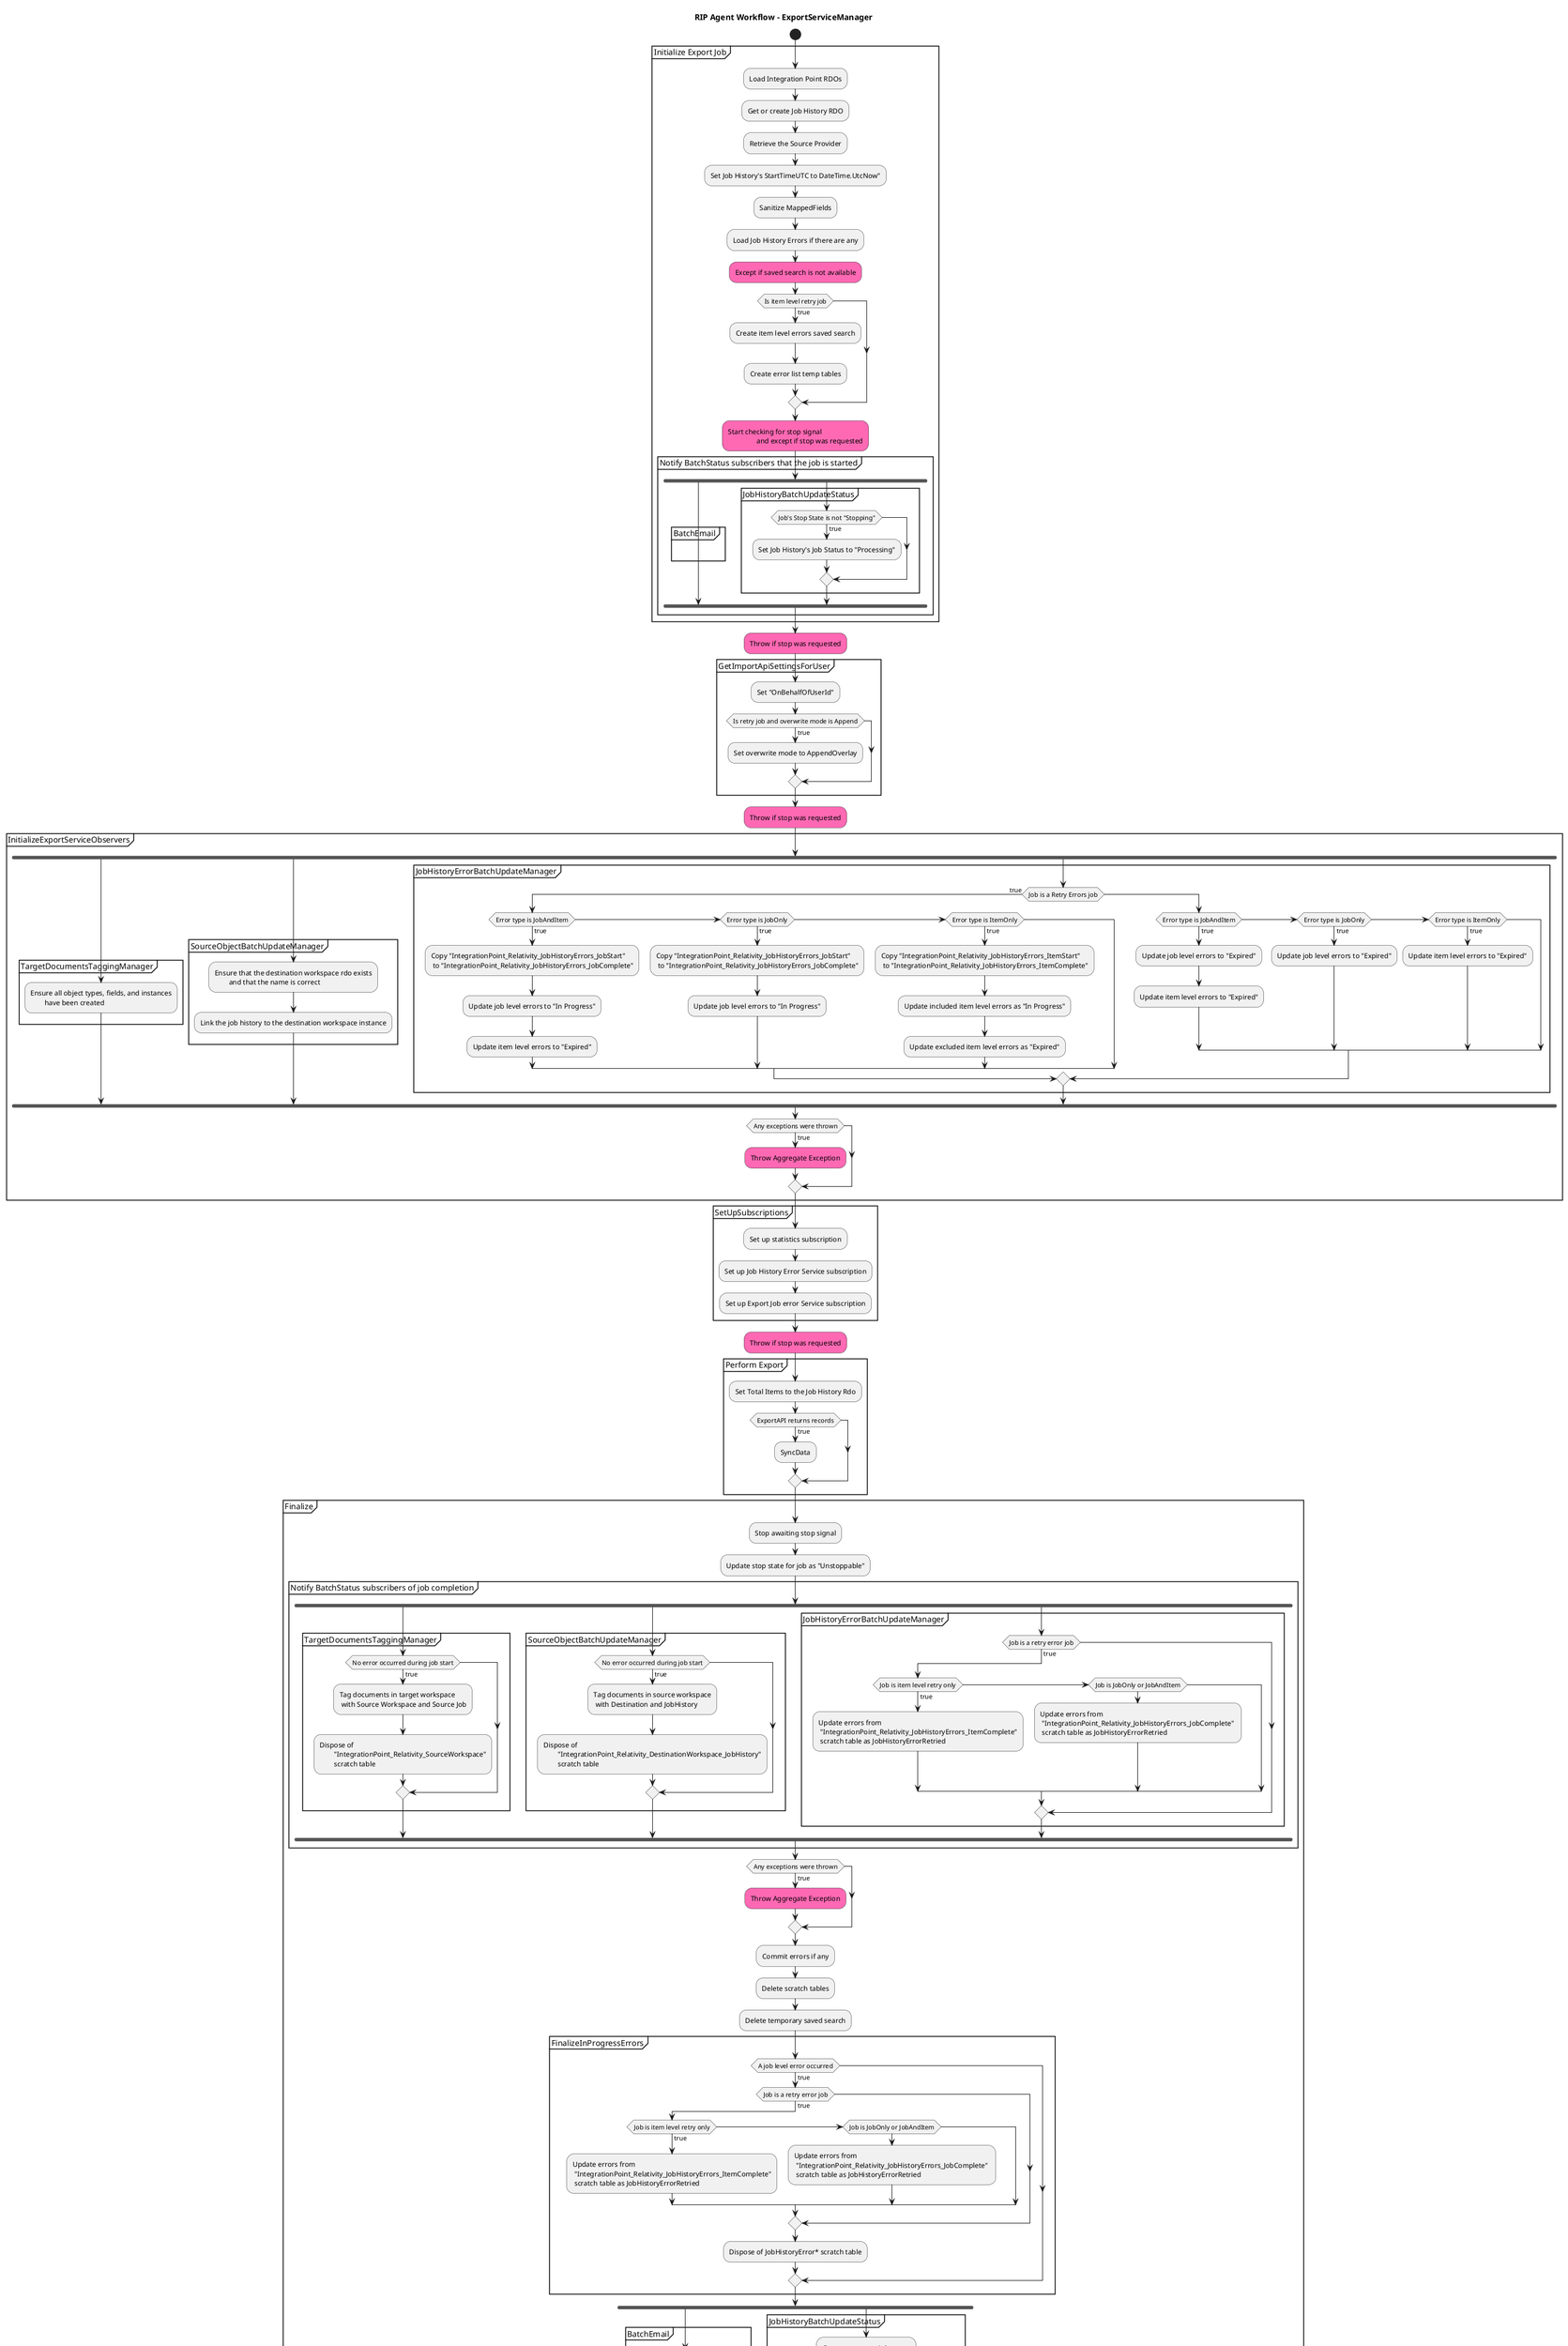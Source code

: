 @startuml
title RIP Agent Workflow - ExportServiceManager

start

partition "Initialize Export Job" {
	:Load Integration Point RDOs;
	:Get or create Job History RDO;
	:Retrieve the Source Provider;
	:Set Job History's StartTimeUTC to DateTime.UtcNow";
	:Sanitize MappedFields;
	:Load Job History Errors if there are any;
#hotpink:Except if saved search is not available;
	if (Is item level retry job) then (true)
		:Create item level errors saved search;
	:Create error list temp tables;
	endif
#hotpink:Start checking for stop signal
		and except if stop was requested;
	partition "Notify BatchStatus subscribers that the job is started" {
		fork
			partition "BatchEmail" {
			}
		fork again
			partition "JobHistoryBatchUpdateStatus" {
				if (Job's Stop State is not "Stopping") then (true)
					:Set Job History's Job Status to "Processing";
					 endif
			}
		end fork
	}
}

#hotpink:Throw if stop was requested;

partition GetImportApiSettingsForUser {
	:Set "OnBehalfOfUserId";
	if (Is retry job and overwrite mode is Append) then (true)
		:Set overwrite mode to AppendOverlay;
	endif
}

#hotpink:Throw if stop was requested;

partition InitializeExportServiceObservers {
	fork
		partition TargetDocumentsTaggingManager {
			:Ensure all object types, fields, and instances
				have been created;
		}
	fork again
		partition SourceObjectBatchUpdateManager {
			:Ensure that the destination workspace rdo exists
				and that the name is correct;
			:Link the job history to the destination workspace instance;
		}
	fork again
		partition JobHistoryErrorBatchUpdateManager {
			if (Job is a Retry Errors job) then (true)
				if (Error type is JobAndItem) then (true)
					:Copy "IntegrationPoint_Relativity_JobHistoryErrors_JobStart"
					 to "IntegrationPoint_Relativity_JobHistoryErrors_JobComplete";
					 :Update job level errors to "In Progress";
					 :Update item level errors to "Expired";
					 elseif (Error type is JobOnly) then (true)
						 :Copy "IntegrationPoint_Relativity_JobHistoryErrors_JobStart"
						  to "IntegrationPoint_Relativity_JobHistoryErrors_JobComplete";
						  :Update job level errors to "In Progress";
						  elseif (Error type is ItemOnly) then (true)
							  :Copy "IntegrationPoint_Relativity_JobHistoryErrors_ItemStart"
							   to "IntegrationPoint_Relativity_JobHistoryErrors_ItemComplete";
							   :Update included item level errors as "In Progress";
							   :Update excluded item level errors as "Expired";
							   endif
				else
					if (Error type is JobAndItem) then (true)
						:Update job level errors to "Expired";
						 :Update item level errors to "Expired";
						 elseif (Error type is JobOnly) then (true)
							 :Update job level errors to "Expired";
							  elseif (Error type is ItemOnly) then (true)
								  :Update item level errors to "Expired";
								   endif
									   endif
		}
	end fork

		if (Any exceptions were thrown) then (true)
#hotpink:Throw Aggregate Exception;
			endif
}

partition SetUpSubscriptions {
	:Set up statistics subscription;
	:Set up Job History Error Service subscription;
	:Set up Export Job error Service subscription;
}

#hotpink:Throw if stop was requested;

partition "Perform Export" {
	:Set Total Items to the Job History Rdo;
	if (ExportAPI returns records) then (true)
		:SyncData;
	endif
}

partition "Finalize" {
	:Stop awaiting stop signal;
	:Update stop state for job as "Unstoppable";

	partition "Notify BatchStatus subscribers of job completion" {
		fork
			partition TargetDocumentsTaggingManager {
				if (No error occurred during job start) then (true)
					:Tag documents in target workspace
					 with Source Workspace and Source Job;
				:Dispose of 
					"IntegrationPoint_Relativity_SourceWorkspace"
					scratch table;
				endif
			}
		fork again
			partition SourceObjectBatchUpdateManager {
				if (No error occurred during job start) then (true)
					:Tag documents in source workspace
					 with Destination and JobHistory;

				:Dispose of
					"IntegrationPoint_Relativity_DestinationWorkspace_JobHistory"
					scratch table;
				endif
			}
		fork again
			partition JobHistoryErrorBatchUpdateManager {
				if (Job is a retry error job) then (true)
					if (Job is item level retry only) then (true)
						:Update errors from 
						 "IntegrationPoint_Relativity_JobHistoryErrors_ItemComplete"
						 scratch table as JobHistoryErrorRetried;
				elseif (Job is JobOnly or JobAndItem)
					:Update errors from 
					 "IntegrationPoint_Relativity_JobHistoryErrors_JobComplete" 
					 scratch table as JobHistoryErrorRetried;
				endif
					endif
			}
		end fork
	}

	if (Any exceptions were thrown) then (true)
#hotpink:Throw Aggregate Exception;
		endif

			:Commit errors if any;
	:Delete scratch tables;
	:Delete temporary saved search;

	partition "FinalizeInProgressErrors" {
		if (A job level error occurred) then (true)
			if (Job is a retry error job) then (true)
				if (Job is item level retry only) then (true)
					:Update errors from 
					 "IntegrationPoint_Relativity_JobHistoryErrors_ItemComplete"
					 scratch table as JobHistoryErrorRetried;
		elseif (Job is JobOnly or JobAndItem)
			:Update errors from 
			 "IntegrationPoint_Relativity_JobHistoryErrors_JobComplete" 
			 scratch table as JobHistoryErrorRetried;
		endif
			endif
			:Dispose of JobHistoryError* scratch table;
		endif
	}

	fork
		partition "BatchEmail" {
			if (There are email recipients) then (true)
				:Generate and send emails;
			endif
		}
	fork again
		partition "JobHistoryBatchUpdateStatus" {
			:Generate correct job status;
			:Update job history with new status;
			:Update job history End Time UTC to DateTime.UtcNow;
		}
	end fork

		:Commit errors if any;

	if (Stop was requested at any time) then (true)
		:Set job history errors' status to "Expired";
		 endif

			 partition "Update Integration Point run times" {
				 if (Job is a scheduled job) then (true)
					 :Update Stop State to "None";
					  :Set Next Scheduled Runtime UTC;
					  endif

						  :Update Integration Point's Last Runtime UTC to DateTime.UtcNow;
			 }
}

stop


@enduml
